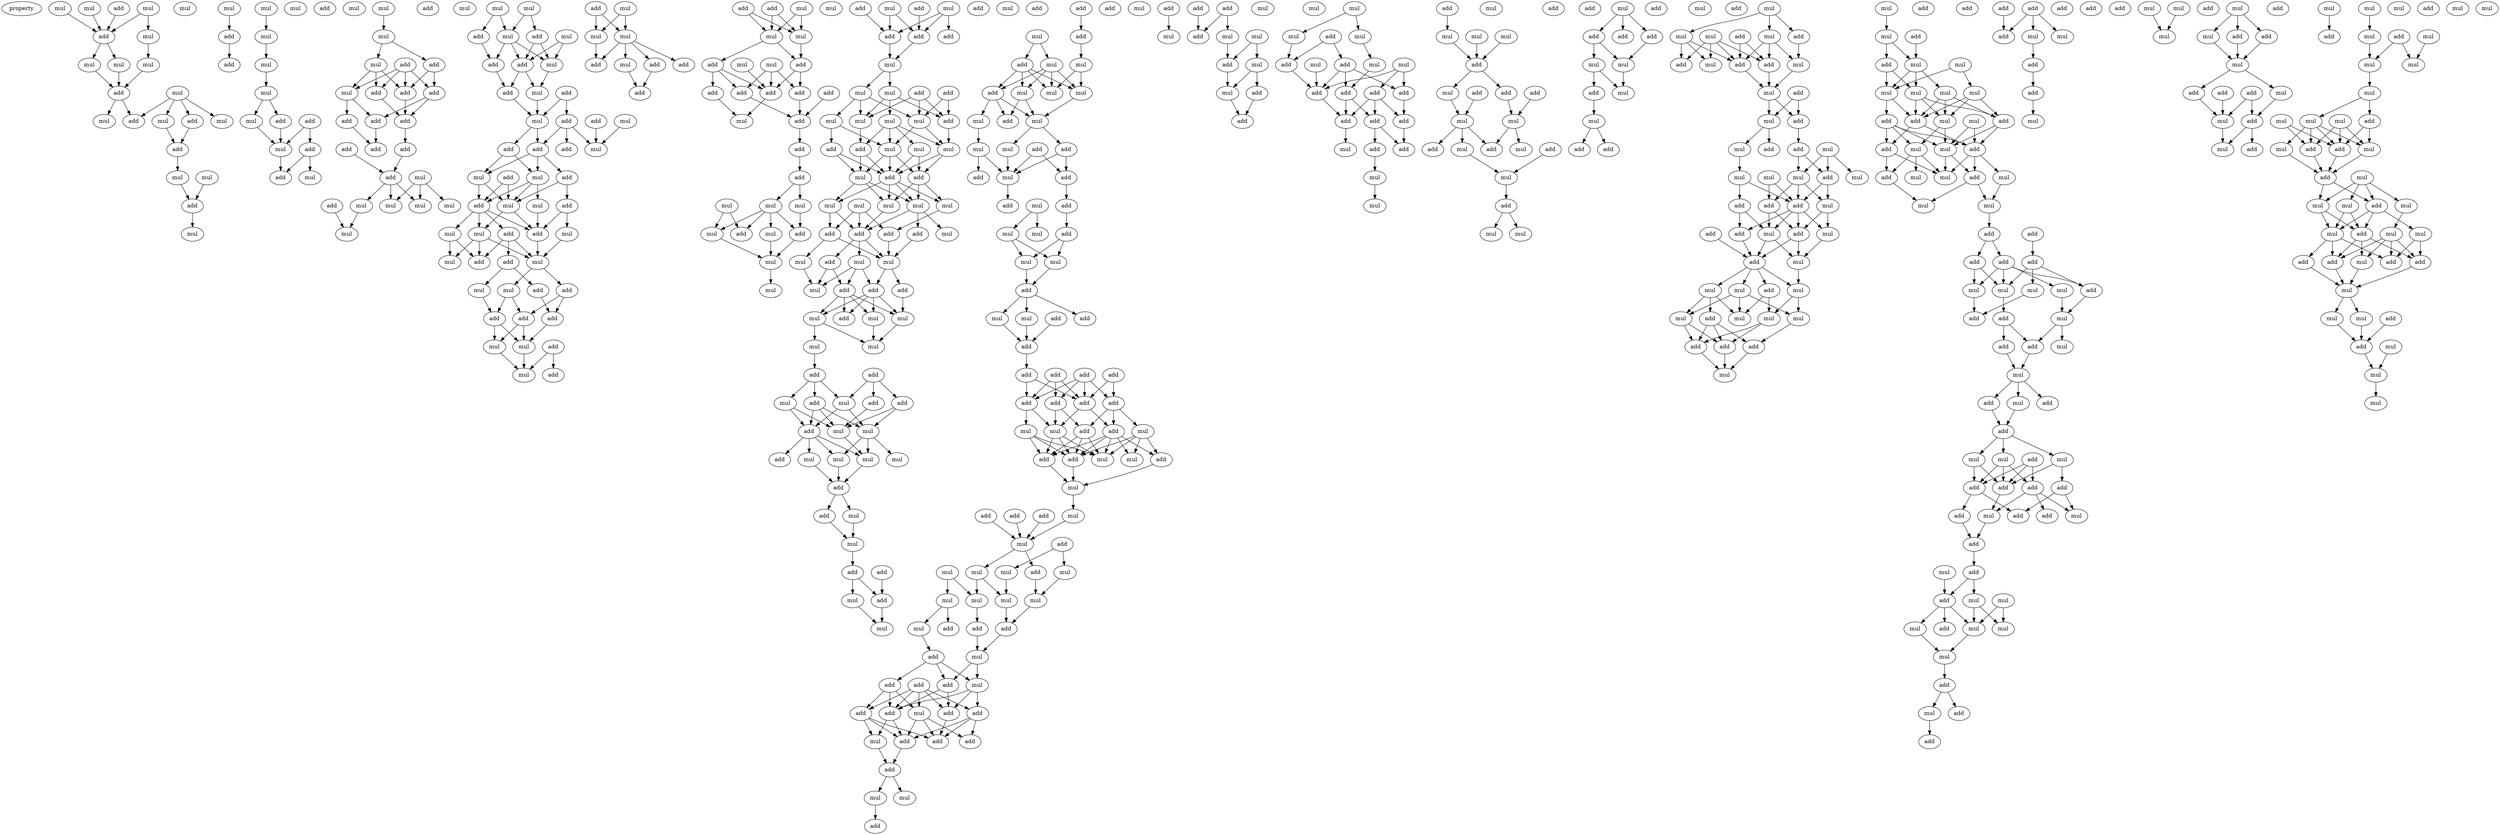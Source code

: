 digraph {
    node [fontcolor=black]
    property [mul=2,lf=1.6]
    0 [ label = mul ];
    1 [ label = mul ];
    2 [ label = mul ];
    3 [ label = add ];
    4 [ label = add ];
    5 [ label = mul ];
    6 [ label = mul ];
    7 [ label = mul ];
    8 [ label = mul ];
    9 [ label = mul ];
    10 [ label = add ];
    11 [ label = mul ];
    12 [ label = mul ];
    13 [ label = add ];
    14 [ label = mul ];
    15 [ label = add ];
    16 [ label = add ];
    17 [ label = mul ];
    18 [ label = mul ];
    19 [ label = mul ];
    20 [ label = add ];
    21 [ label = mul ];
    22 [ label = mul ];
    23 [ label = add ];
    24 [ label = add ];
    25 [ label = mul ];
    26 [ label = mul ];
    27 [ label = mul ];
    28 [ label = mul ];
    29 [ label = add ];
    30 [ label = mul ];
    31 [ label = mul ];
    32 [ label = add ];
    33 [ label = add ];
    34 [ label = mul ];
    35 [ label = add ];
    36 [ label = mul ];
    37 [ label = mul ];
    38 [ label = mul ];
    39 [ label = add ];
    40 [ label = add ];
    41 [ label = mul ];
    42 [ label = mul ];
    43 [ label = add ];
    44 [ label = add ];
    45 [ label = mul ];
    46 [ label = add ];
    47 [ label = mul ];
    48 [ label = add ];
    49 [ label = add ];
    50 [ label = add ];
    51 [ label = add ];
    52 [ label = add ];
    53 [ label = add ];
    54 [ label = add ];
    55 [ label = add ];
    56 [ label = add ];
    57 [ label = mul ];
    58 [ label = mul ];
    59 [ label = mul ];
    60 [ label = mul ];
    61 [ label = mul ];
    62 [ label = add ];
    63 [ label = mul ];
    64 [ label = mul ];
    65 [ label = mul ];
    66 [ label = add ];
    67 [ label = mul ];
    68 [ label = add ];
    69 [ label = mul ];
    70 [ label = add ];
    71 [ label = add ];
    72 [ label = mul ];
    73 [ label = add ];
    74 [ label = mul ];
    75 [ label = add ];
    76 [ label = add ];
    77 [ label = add ];
    78 [ label = mul ];
    79 [ label = mul ];
    80 [ label = add ];
    81 [ label = add ];
    82 [ label = add ];
    83 [ label = mul ];
    84 [ label = mul ];
    85 [ label = add ];
    86 [ label = mul ];
    87 [ label = add ];
    88 [ label = mul ];
    89 [ label = add ];
    90 [ label = add ];
    91 [ label = mul ];
    92 [ label = add ];
    93 [ label = add ];
    94 [ label = mul ];
    95 [ label = mul ];
    96 [ label = mul ];
    97 [ label = mul ];
    98 [ label = mul ];
    99 [ label = add ];
    100 [ label = add ];
    101 [ label = mul ];
    102 [ label = add ];
    103 [ label = add ];
    104 [ label = mul ];
    105 [ label = add ];
    106 [ label = add ];
    107 [ label = add ];
    108 [ label = add ];
    109 [ label = mul ];
    110 [ label = mul ];
    111 [ label = add ];
    112 [ label = mul ];
    113 [ label = mul ];
    114 [ label = add ];
    115 [ label = mul ];
    116 [ label = mul ];
    117 [ label = add ];
    118 [ label = mul ];
    119 [ label = add ];
    120 [ label = add ];
    121 [ label = add ];
    122 [ label = add ];
    123 [ label = add ];
    124 [ label = mul ];
    125 [ label = mul ];
    126 [ label = mul ];
    127 [ label = add ];
    128 [ label = add ];
    129 [ label = mul ];
    130 [ label = mul ];
    131 [ label = add ];
    132 [ label = add ];
    133 [ label = add ];
    134 [ label = add ];
    135 [ label = add ];
    136 [ label = add ];
    137 [ label = mul ];
    138 [ label = add ];
    139 [ label = add ];
    140 [ label = mul ];
    141 [ label = mul ];
    142 [ label = mul ];
    143 [ label = mul ];
    144 [ label = add ];
    145 [ label = mul ];
    146 [ label = mul ];
    147 [ label = add ];
    148 [ label = mul ];
    149 [ label = mul ];
    150 [ label = add ];
    151 [ label = mul ];
    152 [ label = mul ];
    153 [ label = add ];
    154 [ label = add ];
    155 [ label = add ];
    156 [ label = add ];
    157 [ label = mul ];
    158 [ label = add ];
    159 [ label = mul ];
    160 [ label = add ];
    161 [ label = mul ];
    162 [ label = mul ];
    163 [ label = add ];
    164 [ label = mul ];
    165 [ label = mul ];
    166 [ label = mul ];
    167 [ label = add ];
    168 [ label = mul ];
    169 [ label = mul ];
    170 [ label = add ];
    171 [ label = mul ];
    172 [ label = mul ];
    173 [ label = add ];
    174 [ label = add ];
    175 [ label = mul ];
    176 [ label = mul ];
    177 [ label = mul ];
    178 [ label = mul ];
    179 [ label = mul ];
    180 [ label = add ];
    181 [ label = add ];
    182 [ label = add ];
    183 [ label = add ];
    184 [ label = mul ];
    185 [ label = mul ];
    186 [ label = mul ];
    187 [ label = add ];
    188 [ label = mul ];
    189 [ label = mul ];
    190 [ label = add ];
    191 [ label = add ];
    192 [ label = add ];
    193 [ label = mul ];
    194 [ label = mul ];
    195 [ label = add ];
    196 [ label = mul ];
    197 [ label = mul ];
    198 [ label = mul ];
    199 [ label = add ];
    200 [ label = add ];
    201 [ label = add ];
    202 [ label = mul ];
    203 [ label = add ];
    204 [ label = add ];
    205 [ label = add ];
    206 [ label = mul ];
    207 [ label = mul ];
    208 [ label = add ];
    209 [ label = mul ];
    210 [ label = mul ];
    211 [ label = mul ];
    212 [ label = mul ];
    213 [ label = add ];
    214 [ label = mul ];
    215 [ label = add ];
    216 [ label = mul ];
    217 [ label = add ];
    218 [ label = add ];
    219 [ label = mul ];
    220 [ label = mul ];
    221 [ label = add ];
    222 [ label = add ];
    223 [ label = mul ];
    224 [ label = add ];
    225 [ label = mul ];
    226 [ label = add ];
    227 [ label = mul ];
    228 [ label = add ];
    229 [ label = mul ];
    230 [ label = mul ];
    231 [ label = add ];
    232 [ label = mul ];
    233 [ label = add ];
    234 [ label = mul ];
    235 [ label = mul ];
    236 [ label = mul ];
    237 [ label = mul ];
    238 [ label = add ];
    239 [ label = mul ];
    240 [ label = add ];
    241 [ label = mul ];
    242 [ label = add ];
    243 [ label = add ];
    244 [ label = add ];
    245 [ label = mul ];
    246 [ label = mul ];
    247 [ label = add ];
    248 [ label = add ];
    249 [ label = mul ];
    250 [ label = add ];
    251 [ label = mul ];
    252 [ label = add ];
    253 [ label = mul ];
    254 [ label = mul ];
    255 [ label = add ];
    256 [ label = mul ];
    257 [ label = add ];
    258 [ label = mul ];
    259 [ label = add ];
    260 [ label = add ];
    261 [ label = add ];
    262 [ label = add ];
    263 [ label = add ];
    264 [ label = add ];
    265 [ label = add ];
    266 [ label = add ];
    267 [ label = add ];
    268 [ label = add ];
    269 [ label = mul ];
    270 [ label = add ];
    271 [ label = add ];
    272 [ label = mul ];
    273 [ label = mul ];
    274 [ label = mul ];
    275 [ label = mul ];
    276 [ label = add ];
    277 [ label = add ];
    278 [ label = add ];
    279 [ label = mul ];
    280 [ label = add ];
    281 [ label = add ];
    282 [ label = add ];
    283 [ label = mul ];
    284 [ label = mul ];
    285 [ label = add ];
    286 [ label = mul ];
    287 [ label = add ];
    288 [ label = mul ];
    289 [ label = mul ];
    290 [ label = mul ];
    291 [ label = mul ];
    292 [ label = mul ];
    293 [ label = mul ];
    294 [ label = mul ];
    295 [ label = add ];
    296 [ label = add ];
    297 [ label = add ];
    298 [ label = mul ];
    299 [ label = mul ];
    300 [ label = add ];
    301 [ label = mul ];
    302 [ label = add ];
    303 [ label = add ];
    304 [ label = add ];
    305 [ label = add ];
    306 [ label = add ];
    307 [ label = mul ];
    308 [ label = add ];
    309 [ label = add ];
    310 [ label = add ];
    311 [ label = add ];
    312 [ label = add ];
    313 [ label = mul ];
    314 [ label = add ];
    315 [ label = mul ];
    316 [ label = mul ];
    317 [ label = add ];
    318 [ label = mul ];
    319 [ label = add ];
    320 [ label = mul ];
    321 [ label = add ];
    322 [ label = add ];
    323 [ label = add ];
    324 [ label = mul ];
    325 [ label = mul ];
    326 [ label = mul ];
    327 [ label = mul ];
    328 [ label = add ];
    329 [ label = mul ];
    330 [ label = add ];
    331 [ label = mul ];
    332 [ label = add ];
    333 [ label = mul ];
    334 [ label = add ];
    335 [ label = mul ];
    336 [ label = mul ];
    337 [ label = add ];
    338 [ label = mul ];
    339 [ label = add ];
    340 [ label = mul ];
    341 [ label = mul ];
    342 [ label = add ];
    343 [ label = add ];
    344 [ label = add ];
    345 [ label = add ];
    346 [ label = add ];
    347 [ label = add ];
    348 [ label = add ];
    349 [ label = add ];
    350 [ label = add ];
    351 [ label = mul ];
    352 [ label = mul ];
    353 [ label = mul ];
    354 [ label = add ];
    355 [ label = mul ];
    356 [ label = mul ];
    357 [ label = mul ];
    358 [ label = add ];
    359 [ label = mul ];
    360 [ label = add ];
    361 [ label = mul ];
    362 [ label = add ];
    363 [ label = add ];
    364 [ label = add ];
    365 [ label = mul ];
    366 [ label = mul ];
    367 [ label = add ];
    368 [ label = add ];
    369 [ label = add ];
    370 [ label = mul ];
    371 [ label = mul ];
    372 [ label = mul ];
    373 [ label = add ];
    374 [ label = add ];
    375 [ label = mul ];
    376 [ label = mul ];
    377 [ label = mul ];
    378 [ label = add ];
    379 [ label = add ];
    380 [ label = add ];
    381 [ label = mul ];
    382 [ label = mul ];
    383 [ label = mul ];
    384 [ label = add ];
    385 [ label = mul ];
    386 [ label = add ];
    387 [ label = add ];
    388 [ label = add ];
    389 [ label = mul ];
    390 [ label = add ];
    391 [ label = mul ];
    392 [ label = mul ];
    393 [ label = add ];
    394 [ label = mul ];
    395 [ label = add ];
    396 [ label = mul ];
    397 [ label = add ];
    398 [ label = mul ];
    399 [ label = mul ];
    400 [ label = add ];
    401 [ label = add ];
    402 [ label = mul ];
    403 [ label = add ];
    404 [ label = add ];
    405 [ label = mul ];
    406 [ label = mul ];
    407 [ label = add ];
    408 [ label = mul ];
    409 [ label = add ];
    410 [ label = mul ];
    411 [ label = add ];
    412 [ label = mul ];
    413 [ label = mul ];
    414 [ label = mul ];
    415 [ label = add ];
    416 [ label = add ];
    417 [ label = add ];
    418 [ label = mul ];
    419 [ label = add ];
    420 [ label = mul ];
    421 [ label = mul ];
    422 [ label = add ];
    423 [ label = add ];
    424 [ label = add ];
    425 [ label = mul ];
    426 [ label = mul ];
    427 [ label = mul ];
    428 [ label = add ];
    429 [ label = mul ];
    430 [ label = mul ];
    431 [ label = mul ];
    432 [ label = add ];
    433 [ label = mul ];
    434 [ label = mul ];
    435 [ label = add ];
    436 [ label = add ];
    437 [ label = add ];
    438 [ label = mul ];
    439 [ label = mul ];
    440 [ label = mul ];
    441 [ label = add ];
    442 [ label = mul ];
    443 [ label = add ];
    444 [ label = mul ];
    445 [ label = mul ];
    446 [ label = mul ];
    447 [ label = mul ];
    448 [ label = mul ];
    449 [ label = mul ];
    450 [ label = mul ];
    451 [ label = add ];
    452 [ label = add ];
    453 [ label = add ];
    454 [ label = mul ];
    455 [ label = add ];
    456 [ label = mul ];
    457 [ label = add ];
    458 [ label = add ];
    459 [ label = mul ];
    460 [ label = add ];
    461 [ label = mul ];
    462 [ label = mul ];
    463 [ label = mul ];
    464 [ label = mul ];
    465 [ label = add ];
    466 [ label = add ];
    467 [ label = add ];
    468 [ label = add ];
    469 [ label = add ];
    470 [ label = mul ];
    471 [ label = mul ];
    472 [ label = mul ];
    473 [ label = mul ];
    474 [ label = add ];
    475 [ label = mul ];
    476 [ label = add ];
    477 [ label = add ];
    478 [ label = mul ];
    479 [ label = add ];
    480 [ label = add ];
    481 [ label = add ];
    482 [ label = mul ];
    483 [ label = add ];
    484 [ label = add ];
    485 [ label = add ];
    486 [ label = mul ];
    487 [ label = add ];
    488 [ label = mul ];
    489 [ label = mul ];
    490 [ label = mul ];
    491 [ label = add ];
    492 [ label = add ];
    493 [ label = add ];
    494 [ label = add ];
    495 [ label = add ];
    496 [ label = add ];
    497 [ label = mul ];
    498 [ label = mul ];
    499 [ label = add ];
    500 [ label = add ];
    501 [ label = add ];
    502 [ label = add ];
    503 [ label = mul ];
    504 [ label = mul ];
    505 [ label = mul ];
    506 [ label = add ];
    507 [ label = mul ];
    508 [ label = mul ];
    509 [ label = add ];
    510 [ label = mul ];
    511 [ label = mul ];
    512 [ label = add ];
    513 [ label = mul ];
    514 [ label = add ];
    515 [ label = add ];
    516 [ label = add ];
    517 [ label = add ];
    518 [ label = add ];
    519 [ label = mul ];
    520 [ label = mul ];
    521 [ label = add ];
    522 [ label = add ];
    523 [ label = add ];
    524 [ label = add ];
    525 [ label = mul ];
    526 [ label = add ];
    527 [ label = mul ];
    528 [ label = mul ];
    529 [ label = add ];
    530 [ label = mul ];
    531 [ label = mul ];
    532 [ label = mul ];
    533 [ label = add ];
    534 [ label = add ];
    535 [ label = mul ];
    536 [ label = add ];
    537 [ label = add ];
    538 [ label = add ];
    539 [ label = mul ];
    540 [ label = add ];
    541 [ label = add ];
    542 [ label = mul ];
    543 [ label = mul ];
    544 [ label = add ];
    545 [ label = mul ];
    546 [ label = add ];
    547 [ label = mul ];
    548 [ label = add ];
    549 [ label = mul ];
    550 [ label = mul ];
    551 [ label = mul ];
    552 [ label = mul ];
    553 [ label = mul ];
    554 [ label = mul ];
    555 [ label = mul ];
    556 [ label = mul ];
    557 [ label = mul ];
    558 [ label = add ];
    559 [ label = mul ];
    560 [ label = add ];
    561 [ label = mul ];
    562 [ label = add ];
    563 [ label = add ];
    564 [ label = mul ];
    565 [ label = mul ];
    566 [ label = add ];
    567 [ label = mul ];
    568 [ label = mul ];
    569 [ label = mul ];
    570 [ label = add ];
    571 [ label = mul ];
    572 [ label = mul ];
    573 [ label = add ];
    574 [ label = mul ];
    575 [ label = add ];
    576 [ label = add ];
    577 [ label = add ];
    578 [ label = mul ];
    579 [ label = add ];
    580 [ label = mul ];
    581 [ label = mul ];
    582 [ label = add ];
    583 [ label = mul ];
    584 [ label = add ];
    585 [ label = mul ];
    586 [ label = mul ];
    587 [ label = mul ];
    588 [ label = mul ];
    0 -> 4 [ name = 0 ];
    1 -> 4 [ name = 1 ];
    1 -> 5 [ name = 2 ];
    2 -> 4 [ name = 3 ];
    3 -> 4 [ name = 4 ];
    4 -> 6 [ name = 5 ];
    4 -> 8 [ name = 6 ];
    5 -> 7 [ name = 7 ];
    6 -> 10 [ name = 8 ];
    7 -> 10 [ name = 9 ];
    8 -> 10 [ name = 10 ];
    9 -> 12 [ name = 11 ];
    9 -> 13 [ name = 12 ];
    9 -> 14 [ name = 13 ];
    9 -> 15 [ name = 14 ];
    10 -> 11 [ name = 15 ];
    10 -> 15 [ name = 16 ];
    12 -> 16 [ name = 17 ];
    13 -> 16 [ name = 18 ];
    16 -> 18 [ name = 19 ];
    17 -> 20 [ name = 20 ];
    18 -> 20 [ name = 21 ];
    20 -> 22 [ name = 22 ];
    21 -> 23 [ name = 23 ];
    23 -> 24 [ name = 24 ];
    25 -> 26 [ name = 25 ];
    26 -> 27 [ name = 26 ];
    27 -> 30 [ name = 27 ];
    30 -> 31 [ name = 28 ];
    30 -> 33 [ name = 29 ];
    31 -> 36 [ name = 30 ];
    32 -> 35 [ name = 31 ];
    32 -> 36 [ name = 32 ];
    33 -> 36 [ name = 33 ];
    35 -> 38 [ name = 34 ];
    35 -> 39 [ name = 35 ];
    36 -> 39 [ name = 36 ];
    37 -> 41 [ name = 37 ];
    41 -> 42 [ name = 38 ];
    41 -> 44 [ name = 39 ];
    42 -> 46 [ name = 40 ];
    42 -> 47 [ name = 41 ];
    42 -> 49 [ name = 42 ];
    43 -> 46 [ name = 43 ];
    43 -> 47 [ name = 44 ];
    43 -> 48 [ name = 45 ];
    43 -> 49 [ name = 46 ];
    44 -> 46 [ name = 47 ];
    44 -> 48 [ name = 48 ];
    46 -> 51 [ name = 49 ];
    47 -> 50 [ name = 50 ];
    47 -> 52 [ name = 51 ];
    48 -> 50 [ name = 52 ];
    48 -> 51 [ name = 53 ];
    49 -> 51 [ name = 54 ];
    50 -> 54 [ name = 55 ];
    51 -> 55 [ name = 56 ];
    52 -> 54 [ name = 57 ];
    53 -> 56 [ name = 58 ];
    55 -> 56 [ name = 59 ];
    56 -> 58 [ name = 60 ];
    56 -> 59 [ name = 61 ];
    56 -> 61 [ name = 62 ];
    57 -> 59 [ name = 63 ];
    57 -> 60 [ name = 64 ];
    57 -> 61 [ name = 65 ];
    58 -> 63 [ name = 66 ];
    62 -> 63 [ name = 67 ];
    64 -> 66 [ name = 68 ];
    64 -> 67 [ name = 69 ];
    65 -> 67 [ name = 70 ];
    65 -> 68 [ name = 71 ];
    66 -> 71 [ name = 72 ];
    66 -> 72 [ name = 73 ];
    67 -> 70 [ name = 74 ];
    67 -> 71 [ name = 75 ];
    67 -> 72 [ name = 76 ];
    68 -> 70 [ name = 77 ];
    69 -> 71 [ name = 78 ];
    69 -> 72 [ name = 79 ];
    70 -> 73 [ name = 80 ];
    71 -> 73 [ name = 81 ];
    71 -> 74 [ name = 82 ];
    72 -> 74 [ name = 83 ];
    73 -> 79 [ name = 84 ];
    74 -> 79 [ name = 85 ];
    75 -> 77 [ name = 86 ];
    75 -> 79 [ name = 87 ];
    76 -> 83 [ name = 88 ];
    77 -> 80 [ name = 89 ];
    77 -> 81 [ name = 90 ];
    77 -> 83 [ name = 91 ];
    78 -> 83 [ name = 92 ];
    79 -> 81 [ name = 93 ];
    79 -> 82 [ name = 94 ];
    81 -> 84 [ name = 95 ];
    81 -> 86 [ name = 96 ];
    81 -> 87 [ name = 97 ];
    82 -> 84 [ name = 98 ];
    82 -> 86 [ name = 99 ];
    84 -> 88 [ name = 100 ];
    84 -> 90 [ name = 101 ];
    84 -> 91 [ name = 102 ];
    85 -> 90 [ name = 103 ];
    85 -> 91 [ name = 104 ];
    86 -> 90 [ name = 105 ];
    86 -> 91 [ name = 106 ];
    87 -> 89 [ name = 107 ];
    87 -> 91 [ name = 108 ];
    88 -> 93 [ name = 109 ];
    89 -> 93 [ name = 110 ];
    89 -> 95 [ name = 111 ];
    90 -> 92 [ name = 112 ];
    90 -> 93 [ name = 113 ];
    90 -> 94 [ name = 114 ];
    90 -> 96 [ name = 115 ];
    91 -> 93 [ name = 116 ];
    91 -> 94 [ name = 117 ];
    92 -> 97 [ name = 118 ];
    92 -> 99 [ name = 119 ];
    92 -> 100 [ name = 120 ];
    93 -> 97 [ name = 121 ];
    94 -> 97 [ name = 122 ];
    94 -> 98 [ name = 123 ];
    94 -> 100 [ name = 124 ];
    95 -> 97 [ name = 125 ];
    96 -> 98 [ name = 126 ];
    96 -> 100 [ name = 127 ];
    97 -> 101 [ name = 128 ];
    97 -> 103 [ name = 129 ];
    99 -> 102 [ name = 130 ];
    99 -> 104 [ name = 131 ];
    101 -> 105 [ name = 132 ];
    101 -> 107 [ name = 133 ];
    102 -> 106 [ name = 134 ];
    103 -> 106 [ name = 135 ];
    103 -> 107 [ name = 136 ];
    104 -> 105 [ name = 137 ];
    105 -> 109 [ name = 138 ];
    105 -> 110 [ name = 139 ];
    106 -> 110 [ name = 140 ];
    107 -> 109 [ name = 141 ];
    107 -> 110 [ name = 142 ];
    108 -> 112 [ name = 143 ];
    108 -> 114 [ name = 144 ];
    109 -> 112 [ name = 145 ];
    110 -> 112 [ name = 146 ];
    111 -> 115 [ name = 147 ];
    111 -> 116 [ name = 148 ];
    113 -> 115 [ name = 149 ];
    113 -> 116 [ name = 150 ];
    115 -> 117 [ name = 151 ];
    116 -> 117 [ name = 152 ];
    116 -> 118 [ name = 153 ];
    116 -> 119 [ name = 154 ];
    116 -> 120 [ name = 155 ];
    118 -> 121 [ name = 156 ];
    120 -> 121 [ name = 157 ];
    122 -> 125 [ name = 158 ];
    122 -> 126 [ name = 159 ];
    123 -> 125 [ name = 160 ];
    123 -> 126 [ name = 161 ];
    124 -> 125 [ name = 162 ];
    124 -> 126 [ name = 163 ];
    125 -> 127 [ name = 164 ];
    125 -> 128 [ name = 165 ];
    126 -> 128 [ name = 166 ];
    127 -> 131 [ name = 167 ];
    127 -> 132 [ name = 168 ];
    127 -> 134 [ name = 169 ];
    128 -> 131 [ name = 170 ];
    128 -> 135 [ name = 171 ];
    129 -> 131 [ name = 172 ];
    129 -> 132 [ name = 173 ];
    129 -> 135 [ name = 174 ];
    130 -> 131 [ name = 175 ];
    131 -> 137 [ name = 176 ];
    132 -> 136 [ name = 177 ];
    133 -> 136 [ name = 178 ];
    134 -> 137 [ name = 179 ];
    135 -> 136 [ name = 180 ];
    136 -> 138 [ name = 181 ];
    138 -> 139 [ name = 182 ];
    139 -> 140 [ name = 183 ];
    139 -> 141 [ name = 184 ];
    140 -> 144 [ name = 185 ];
    141 -> 144 [ name = 186 ];
    141 -> 145 [ name = 187 ];
    141 -> 146 [ name = 188 ];
    141 -> 147 [ name = 189 ];
    142 -> 145 [ name = 190 ];
    142 -> 147 [ name = 191 ];
    144 -> 148 [ name = 192 ];
    145 -> 148 [ name = 193 ];
    146 -> 148 [ name = 194 ];
    148 -> 152 [ name = 195 ];
    149 -> 154 [ name = 196 ];
    149 -> 155 [ name = 197 ];
    149 -> 156 [ name = 198 ];
    150 -> 155 [ name = 199 ];
    151 -> 154 [ name = 200 ];
    151 -> 155 [ name = 201 ];
    153 -> 154 [ name = 202 ];
    154 -> 157 [ name = 203 ];
    155 -> 157 [ name = 204 ];
    157 -> 159 [ name = 205 ];
    157 -> 161 [ name = 206 ];
    158 -> 163 [ name = 207 ];
    158 -> 164 [ name = 208 ];
    159 -> 162 [ name = 209 ];
    159 -> 163 [ name = 210 ];
    159 -> 166 [ name = 211 ];
    160 -> 163 [ name = 212 ];
    160 -> 164 [ name = 213 ];
    160 -> 166 [ name = 214 ];
    161 -> 164 [ name = 215 ];
    161 -> 165 [ name = 216 ];
    161 -> 166 [ name = 217 ];
    162 -> 168 [ name = 218 ];
    162 -> 169 [ name = 219 ];
    162 -> 170 [ name = 220 ];
    162 -> 171 [ name = 221 ];
    163 -> 168 [ name = 222 ];
    164 -> 168 [ name = 223 ];
    164 -> 171 [ name = 224 ];
    165 -> 167 [ name = 225 ];
    165 -> 171 [ name = 226 ];
    166 -> 170 [ name = 227 ];
    167 -> 172 [ name = 228 ];
    167 -> 173 [ name = 229 ];
    168 -> 173 [ name = 230 ];
    168 -> 174 [ name = 231 ];
    169 -> 173 [ name = 232 ];
    169 -> 174 [ name = 233 ];
    170 -> 172 [ name = 234 ];
    170 -> 173 [ name = 235 ];
    171 -> 172 [ name = 236 ];
    171 -> 173 [ name = 237 ];
    171 -> 174 [ name = 238 ];
    172 -> 176 [ name = 239 ];
    172 -> 177 [ name = 240 ];
    172 -> 178 [ name = 241 ];
    173 -> 175 [ name = 242 ];
    173 -> 176 [ name = 243 ];
    173 -> 177 [ name = 244 ];
    173 -> 178 [ name = 245 ];
    174 -> 175 [ name = 246 ];
    174 -> 176 [ name = 247 ];
    174 -> 178 [ name = 248 ];
    175 -> 180 [ name = 249 ];
    176 -> 182 [ name = 250 ];
    176 -> 183 [ name = 251 ];
    176 -> 184 [ name = 252 ];
    177 -> 181 [ name = 253 ];
    177 -> 183 [ name = 254 ];
    178 -> 183 [ name = 255 ];
    179 -> 180 [ name = 256 ];
    179 -> 181 [ name = 257 ];
    179 -> 183 [ name = 258 ];
    180 -> 188 [ name = 259 ];
    181 -> 186 [ name = 260 ];
    181 -> 188 [ name = 261 ];
    182 -> 188 [ name = 262 ];
    183 -> 185 [ name = 263 ];
    183 -> 187 [ name = 264 ];
    183 -> 188 [ name = 265 ];
    185 -> 189 [ name = 266 ];
    185 -> 191 [ name = 267 ];
    185 -> 192 [ name = 268 ];
    186 -> 189 [ name = 269 ];
    187 -> 189 [ name = 270 ];
    187 -> 192 [ name = 271 ];
    188 -> 190 [ name = 272 ];
    188 -> 191 [ name = 273 ];
    190 -> 196 [ name = 274 ];
    191 -> 193 [ name = 275 ];
    191 -> 194 [ name = 276 ];
    191 -> 195 [ name = 277 ];
    191 -> 196 [ name = 278 ];
    192 -> 193 [ name = 279 ];
    192 -> 194 [ name = 280 ];
    192 -> 195 [ name = 281 ];
    192 -> 196 [ name = 282 ];
    193 -> 197 [ name = 283 ];
    193 -> 198 [ name = 284 ];
    194 -> 197 [ name = 285 ];
    196 -> 197 [ name = 286 ];
    198 -> 201 [ name = 287 ];
    200 -> 203 [ name = 288 ];
    200 -> 205 [ name = 289 ];
    200 -> 206 [ name = 290 ];
    201 -> 202 [ name = 291 ];
    201 -> 204 [ name = 292 ];
    201 -> 206 [ name = 293 ];
    202 -> 207 [ name = 294 ];
    202 -> 208 [ name = 295 ];
    203 -> 207 [ name = 296 ];
    203 -> 209 [ name = 297 ];
    204 -> 207 [ name = 298 ];
    204 -> 208 [ name = 299 ];
    204 -> 209 [ name = 300 ];
    205 -> 207 [ name = 301 ];
    206 -> 208 [ name = 302 ];
    206 -> 209 [ name = 303 ];
    207 -> 212 [ name = 304 ];
    208 -> 210 [ name = 305 ];
    208 -> 212 [ name = 306 ];
    208 -> 213 [ name = 307 ];
    208 -> 214 [ name = 308 ];
    209 -> 210 [ name = 309 ];
    209 -> 211 [ name = 310 ];
    209 -> 212 [ name = 311 ];
    210 -> 215 [ name = 312 ];
    212 -> 215 [ name = 313 ];
    214 -> 215 [ name = 314 ];
    215 -> 217 [ name = 315 ];
    215 -> 219 [ name = 316 ];
    217 -> 220 [ name = 317 ];
    219 -> 220 [ name = 318 ];
    220 -> 221 [ name = 319 ];
    221 -> 223 [ name = 320 ];
    221 -> 224 [ name = 321 ];
    222 -> 224 [ name = 322 ];
    223 -> 225 [ name = 323 ];
    224 -> 225 [ name = 324 ];
    226 -> 228 [ name = 325 ];
    227 -> 229 [ name = 326 ];
    227 -> 231 [ name = 327 ];
    228 -> 230 [ name = 328 ];
    229 -> 232 [ name = 329 ];
    229 -> 233 [ name = 330 ];
    229 -> 234 [ name = 331 ];
    229 -> 235 [ name = 332 ];
    230 -> 234 [ name = 333 ];
    230 -> 235 [ name = 334 ];
    231 -> 232 [ name = 335 ];
    231 -> 233 [ name = 336 ];
    231 -> 234 [ name = 337 ];
    231 -> 235 [ name = 338 ];
    232 -> 236 [ name = 339 ];
    232 -> 238 [ name = 340 ];
    233 -> 236 [ name = 341 ];
    233 -> 237 [ name = 342 ];
    233 -> 238 [ name = 343 ];
    234 -> 236 [ name = 344 ];
    236 -> 240 [ name = 345 ];
    236 -> 241 [ name = 346 ];
    237 -> 239 [ name = 347 ];
    239 -> 244 [ name = 348 ];
    239 -> 245 [ name = 349 ];
    240 -> 243 [ name = 350 ];
    240 -> 245 [ name = 351 ];
    241 -> 245 [ name = 352 ];
    242 -> 243 [ name = 353 ];
    242 -> 245 [ name = 354 ];
    243 -> 248 [ name = 355 ];
    245 -> 247 [ name = 356 ];
    246 -> 249 [ name = 357 ];
    246 -> 251 [ name = 358 ];
    248 -> 252 [ name = 359 ];
    249 -> 253 [ name = 360 ];
    249 -> 254 [ name = 361 ];
    252 -> 253 [ name = 362 ];
    252 -> 254 [ name = 363 ];
    253 -> 255 [ name = 364 ];
    254 -> 255 [ name = 365 ];
    255 -> 256 [ name = 366 ];
    255 -> 257 [ name = 367 ];
    255 -> 258 [ name = 368 ];
    256 -> 260 [ name = 369 ];
    258 -> 260 [ name = 370 ];
    259 -> 260 [ name = 371 ];
    260 -> 263 [ name = 372 ];
    261 -> 266 [ name = 373 ];
    261 -> 267 [ name = 374 ];
    261 -> 268 [ name = 375 ];
    262 -> 265 [ name = 376 ];
    262 -> 268 [ name = 377 ];
    263 -> 266 [ name = 378 ];
    263 -> 268 [ name = 379 ];
    264 -> 265 [ name = 380 ];
    264 -> 266 [ name = 381 ];
    264 -> 267 [ name = 382 ];
    264 -> 268 [ name = 383 ];
    265 -> 270 [ name = 384 ];
    265 -> 271 [ name = 385 ];
    265 -> 273 [ name = 386 ];
    266 -> 269 [ name = 387 ];
    266 -> 272 [ name = 388 ];
    267 -> 269 [ name = 389 ];
    267 -> 270 [ name = 390 ];
    268 -> 269 [ name = 391 ];
    268 -> 271 [ name = 392 ];
    269 -> 275 [ name = 393 ];
    269 -> 277 [ name = 394 ];
    269 -> 278 [ name = 395 ];
    270 -> 275 [ name = 396 ];
    270 -> 277 [ name = 397 ];
    270 -> 278 [ name = 398 ];
    271 -> 274 [ name = 399 ];
    271 -> 275 [ name = 400 ];
    271 -> 276 [ name = 401 ];
    271 -> 277 [ name = 402 ];
    271 -> 278 [ name = 403 ];
    272 -> 275 [ name = 404 ];
    272 -> 277 [ name = 405 ];
    272 -> 278 [ name = 406 ];
    273 -> 274 [ name = 407 ];
    273 -> 275 [ name = 408 ];
    273 -> 276 [ name = 409 ];
    273 -> 278 [ name = 410 ];
    276 -> 279 [ name = 411 ];
    277 -> 279 [ name = 412 ];
    278 -> 279 [ name = 413 ];
    279 -> 283 [ name = 414 ];
    280 -> 284 [ name = 415 ];
    281 -> 284 [ name = 416 ];
    282 -> 284 [ name = 417 ];
    283 -> 284 [ name = 418 ];
    284 -> 286 [ name = 419 ];
    284 -> 287 [ name = 420 ];
    285 -> 288 [ name = 421 ];
    285 -> 290 [ name = 422 ];
    286 -> 291 [ name = 423 ];
    286 -> 293 [ name = 424 ];
    287 -> 292 [ name = 425 ];
    288 -> 292 [ name = 426 ];
    289 -> 291 [ name = 427 ];
    289 -> 294 [ name = 428 ];
    290 -> 293 [ name = 429 ];
    291 -> 295 [ name = 430 ];
    292 -> 296 [ name = 431 ];
    293 -> 296 [ name = 432 ];
    294 -> 297 [ name = 433 ];
    294 -> 298 [ name = 434 ];
    295 -> 299 [ name = 435 ];
    296 -> 299 [ name = 436 ];
    298 -> 300 [ name = 437 ];
    299 -> 301 [ name = 438 ];
    299 -> 304 [ name = 439 ];
    300 -> 301 [ name = 440 ];
    300 -> 303 [ name = 441 ];
    300 -> 304 [ name = 442 ];
    301 -> 305 [ name = 443 ];
    301 -> 306 [ name = 444 ];
    301 -> 308 [ name = 445 ];
    302 -> 305 [ name = 446 ];
    302 -> 306 [ name = 447 ];
    302 -> 307 [ name = 448 ];
    302 -> 308 [ name = 449 ];
    302 -> 309 [ name = 450 ];
    303 -> 306 [ name = 451 ];
    303 -> 307 [ name = 452 ];
    303 -> 309 [ name = 453 ];
    304 -> 306 [ name = 454 ];
    304 -> 308 [ name = 455 ];
    305 -> 310 [ name = 456 ];
    305 -> 311 [ name = 457 ];
    305 -> 312 [ name = 458 ];
    306 -> 312 [ name = 459 ];
    306 -> 313 [ name = 460 ];
    307 -> 310 [ name = 461 ];
    307 -> 311 [ name = 462 ];
    307 -> 312 [ name = 463 ];
    308 -> 310 [ name = 464 ];
    309 -> 310 [ name = 465 ];
    309 -> 312 [ name = 466 ];
    309 -> 313 [ name = 467 ];
    312 -> 314 [ name = 468 ];
    313 -> 314 [ name = 469 ];
    314 -> 315 [ name = 470 ];
    314 -> 316 [ name = 471 ];
    315 -> 317 [ name = 472 ];
    319 -> 320 [ name = 473 ];
    321 -> 323 [ name = 474 ];
    321 -> 327 [ name = 475 ];
    322 -> 323 [ name = 476 ];
    324 -> 328 [ name = 477 ];
    324 -> 329 [ name = 478 ];
    327 -> 328 [ name = 479 ];
    328 -> 331 [ name = 480 ];
    329 -> 330 [ name = 481 ];
    329 -> 331 [ name = 482 ];
    330 -> 332 [ name = 483 ];
    331 -> 332 [ name = 484 ];
    333 -> 335 [ name = 485 ];
    333 -> 336 [ name = 486 ];
    334 -> 337 [ name = 487 ];
    334 -> 339 [ name = 488 ];
    335 -> 340 [ name = 489 ];
    336 -> 339 [ name = 490 ];
    337 -> 342 [ name = 491 ];
    337 -> 343 [ name = 492 ];
    337 -> 345 [ name = 493 ];
    338 -> 345 [ name = 494 ];
    339 -> 345 [ name = 495 ];
    340 -> 343 [ name = 496 ];
    341 -> 342 [ name = 497 ];
    341 -> 344 [ name = 498 ];
    341 -> 345 [ name = 499 ];
    342 -> 348 [ name = 500 ];
    343 -> 346 [ name = 501 ];
    343 -> 347 [ name = 502 ];
    344 -> 346 [ name = 503 ];
    344 -> 347 [ name = 504 ];
    344 -> 348 [ name = 505 ];
    345 -> 346 [ name = 506 ];
    346 -> 351 [ name = 507 ];
    347 -> 349 [ name = 508 ];
    347 -> 350 [ name = 509 ];
    348 -> 349 [ name = 510 ];
    350 -> 352 [ name = 511 ];
    352 -> 353 [ name = 512 ];
    354 -> 357 [ name = 513 ];
    356 -> 360 [ name = 514 ];
    357 -> 360 [ name = 515 ];
    359 -> 360 [ name = 516 ];
    360 -> 361 [ name = 517 ];
    360 -> 364 [ name = 518 ];
    361 -> 365 [ name = 519 ];
    362 -> 366 [ name = 520 ];
    363 -> 365 [ name = 521 ];
    364 -> 366 [ name = 522 ];
    365 -> 367 [ name = 523 ];
    365 -> 369 [ name = 524 ];
    365 -> 371 [ name = 525 ];
    366 -> 367 [ name = 526 ];
    366 -> 370 [ name = 527 ];
    368 -> 372 [ name = 528 ];
    371 -> 372 [ name = 529 ];
    372 -> 373 [ name = 530 ];
    373 -> 375 [ name = 531 ];
    373 -> 376 [ name = 532 ];
    377 -> 378 [ name = 533 ];
    377 -> 379 [ name = 534 ];
    377 -> 380 [ name = 535 ];
    378 -> 381 [ name = 536 ];
    378 -> 382 [ name = 537 ];
    380 -> 381 [ name = 538 ];
    381 -> 383 [ name = 539 ];
    382 -> 383 [ name = 540 ];
    382 -> 384 [ name = 541 ];
    384 -> 385 [ name = 542 ];
    385 -> 387 [ name = 543 ];
    385 -> 388 [ name = 544 ];
    391 -> 392 [ name = 545 ];
    391 -> 394 [ name = 546 ];
    391 -> 395 [ name = 547 ];
    392 -> 399 [ name = 548 ];
    392 -> 400 [ name = 549 ];
    392 -> 401 [ name = 550 ];
    393 -> 397 [ name = 551 ];
    393 -> 401 [ name = 552 ];
    394 -> 397 [ name = 553 ];
    394 -> 398 [ name = 554 ];
    394 -> 401 [ name = 555 ];
    395 -> 398 [ name = 556 ];
    396 -> 397 [ name = 557 ];
    396 -> 399 [ name = 558 ];
    396 -> 400 [ name = 559 ];
    396 -> 401 [ name = 560 ];
    397 -> 402 [ name = 561 ];
    398 -> 402 [ name = 562 ];
    401 -> 402 [ name = 563 ];
    402 -> 404 [ name = 564 ];
    402 -> 405 [ name = 565 ];
    403 -> 404 [ name = 566 ];
    403 -> 405 [ name = 567 ];
    404 -> 409 [ name = 568 ];
    405 -> 406 [ name = 569 ];
    405 -> 407 [ name = 570 ];
    406 -> 412 [ name = 571 ];
    408 -> 411 [ name = 572 ];
    408 -> 413 [ name = 573 ];
    408 -> 414 [ name = 574 ];
    409 -> 411 [ name = 575 ];
    409 -> 414 [ name = 576 ];
    410 -> 415 [ name = 577 ];
    410 -> 416 [ name = 578 ];
    411 -> 416 [ name = 579 ];
    411 -> 418 [ name = 580 ];
    412 -> 416 [ name = 581 ];
    412 -> 417 [ name = 582 ];
    414 -> 415 [ name = 583 ];
    414 -> 416 [ name = 584 ];
    414 -> 418 [ name = 585 ];
    415 -> 419 [ name = 586 ];
    415 -> 421 [ name = 587 ];
    416 -> 419 [ name = 588 ];
    416 -> 420 [ name = 589 ];
    416 -> 421 [ name = 590 ];
    416 -> 423 [ name = 591 ];
    417 -> 421 [ name = 592 ];
    417 -> 423 [ name = 593 ];
    418 -> 419 [ name = 594 ];
    418 -> 420 [ name = 595 ];
    419 -> 424 [ name = 596 ];
    419 -> 425 [ name = 597 ];
    420 -> 425 [ name = 598 ];
    421 -> 424 [ name = 599 ];
    421 -> 425 [ name = 600 ];
    422 -> 424 [ name = 601 ];
    423 -> 424 [ name = 602 ];
    424 -> 426 [ name = 603 ];
    424 -> 427 [ name = 604 ];
    424 -> 428 [ name = 605 ];
    424 -> 429 [ name = 606 ];
    425 -> 427 [ name = 607 ];
    426 -> 431 [ name = 608 ];
    426 -> 432 [ name = 609 ];
    426 -> 434 [ name = 610 ];
    427 -> 430 [ name = 611 ];
    427 -> 433 [ name = 612 ];
    428 -> 431 [ name = 613 ];
    428 -> 433 [ name = 614 ];
    429 -> 430 [ name = 615 ];
    429 -> 431 [ name = 616 ];
    429 -> 434 [ name = 617 ];
    430 -> 435 [ name = 618 ];
    432 -> 435 [ name = 619 ];
    432 -> 436 [ name = 620 ];
    432 -> 437 [ name = 621 ];
    433 -> 436 [ name = 622 ];
    433 -> 437 [ name = 623 ];
    434 -> 436 [ name = 624 ];
    434 -> 437 [ name = 625 ];
    435 -> 439 [ name = 626 ];
    436 -> 439 [ name = 627 ];
    437 -> 439 [ name = 628 ];
    438 -> 440 [ name = 629 ];
    440 -> 443 [ name = 630 ];
    440 -> 444 [ name = 631 ];
    441 -> 444 [ name = 632 ];
    442 -> 446 [ name = 633 ];
    442 -> 447 [ name = 634 ];
    443 -> 445 [ name = 635 ];
    443 -> 447 [ name = 636 ];
    444 -> 445 [ name = 637 ];
    444 -> 447 [ name = 638 ];
    444 -> 448 [ name = 639 ];
    445 -> 449 [ name = 640 ];
    445 -> 451 [ name = 641 ];
    445 -> 452 [ name = 642 ];
    446 -> 449 [ name = 643 ];
    446 -> 451 [ name = 644 ];
    446 -> 452 [ name = 645 ];
    447 -> 452 [ name = 646 ];
    447 -> 453 [ name = 647 ];
    448 -> 449 [ name = 648 ];
    448 -> 451 [ name = 649 ];
    448 -> 452 [ name = 650 ];
    449 -> 454 [ name = 651 ];
    449 -> 456 [ name = 652 ];
    450 -> 454 [ name = 653 ];
    450 -> 457 [ name = 654 ];
    451 -> 454 [ name = 655 ];
    451 -> 457 [ name = 656 ];
    452 -> 455 [ name = 657 ];
    452 -> 457 [ name = 658 ];
    453 -> 454 [ name = 659 ];
    453 -> 455 [ name = 660 ];
    453 -> 456 [ name = 661 ];
    453 -> 457 [ name = 662 ];
    454 -> 460 [ name = 663 ];
    454 -> 462 [ name = 664 ];
    455 -> 458 [ name = 665 ];
    455 -> 462 [ name = 666 ];
    456 -> 458 [ name = 667 ];
    456 -> 461 [ name = 668 ];
    456 -> 462 [ name = 669 ];
    457 -> 459 [ name = 670 ];
    457 -> 460 [ name = 671 ];
    457 -> 462 [ name = 672 ];
    458 -> 463 [ name = 673 ];
    459 -> 464 [ name = 674 ];
    460 -> 463 [ name = 675 ];
    460 -> 464 [ name = 676 ];
    464 -> 465 [ name = 677 ];
    465 -> 467 [ name = 678 ];
    465 -> 468 [ name = 679 ];
    466 -> 469 [ name = 680 ];
    467 -> 470 [ name = 681 ];
    467 -> 473 [ name = 682 ];
    468 -> 470 [ name = 683 ];
    468 -> 471 [ name = 684 ];
    468 -> 473 [ name = 685 ];
    468 -> 474 [ name = 686 ];
    469 -> 472 [ name = 687 ];
    469 -> 473 [ name = 688 ];
    469 -> 474 [ name = 689 ];
    470 -> 476 [ name = 690 ];
    471 -> 475 [ name = 691 ];
    472 -> 476 [ name = 692 ];
    473 -> 477 [ name = 693 ];
    474 -> 475 [ name = 694 ];
    475 -> 478 [ name = 695 ];
    475 -> 480 [ name = 696 ];
    477 -> 479 [ name = 697 ];
    477 -> 480 [ name = 698 ];
    479 -> 482 [ name = 699 ];
    480 -> 482 [ name = 700 ];
    482 -> 483 [ name = 701 ];
    482 -> 484 [ name = 702 ];
    482 -> 486 [ name = 703 ];
    483 -> 487 [ name = 704 ];
    486 -> 487 [ name = 705 ];
    487 -> 488 [ name = 706 ];
    487 -> 489 [ name = 707 ];
    487 -> 490 [ name = 708 ];
    488 -> 493 [ name = 709 ];
    488 -> 494 [ name = 710 ];
    489 -> 493 [ name = 711 ];
    489 -> 494 [ name = 712 ];
    489 -> 495 [ name = 713 ];
    490 -> 492 [ name = 714 ];
    490 -> 494 [ name = 715 ];
    491 -> 493 [ name = 716 ];
    491 -> 494 [ name = 717 ];
    491 -> 495 [ name = 718 ];
    492 -> 497 [ name = 719 ];
    492 -> 499 [ name = 720 ];
    493 -> 496 [ name = 721 ];
    493 -> 499 [ name = 722 ];
    494 -> 498 [ name = 723 ];
    495 -> 497 [ name = 724 ];
    495 -> 498 [ name = 725 ];
    495 -> 500 [ name = 726 ];
    496 -> 501 [ name = 727 ];
    498 -> 501 [ name = 728 ];
    501 -> 502 [ name = 729 ];
    502 -> 504 [ name = 730 ];
    502 -> 506 [ name = 731 ];
    503 -> 506 [ name = 732 ];
    504 -> 508 [ name = 733 ];
    504 -> 510 [ name = 734 ];
    505 -> 508 [ name = 735 ];
    505 -> 510 [ name = 736 ];
    506 -> 507 [ name = 737 ];
    506 -> 508 [ name = 738 ];
    506 -> 509 [ name = 739 ];
    507 -> 511 [ name = 740 ];
    508 -> 511 [ name = 741 ];
    511 -> 512 [ name = 742 ];
    512 -> 513 [ name = 743 ];
    512 -> 514 [ name = 744 ];
    513 -> 515 [ name = 745 ];
    516 -> 521 [ name = 746 ];
    517 -> 519 [ name = 747 ];
    517 -> 520 [ name = 748 ];
    517 -> 521 [ name = 749 ];
    519 -> 523 [ name = 750 ];
    523 -> 524 [ name = 751 ];
    524 -> 525 [ name = 752 ];
    527 -> 530 [ name = 753 ];
    528 -> 530 [ name = 754 ];
    531 -> 532 [ name = 755 ];
    531 -> 533 [ name = 756 ];
    531 -> 534 [ name = 757 ];
    532 -> 535 [ name = 758 ];
    533 -> 535 [ name = 759 ];
    534 -> 535 [ name = 760 ];
    535 -> 536 [ name = 761 ];
    535 -> 539 [ name = 762 ];
    536 -> 542 [ name = 763 ];
    538 -> 541 [ name = 764 ];
    538 -> 542 [ name = 765 ];
    539 -> 541 [ name = 766 ];
    540 -> 542 [ name = 767 ];
    541 -> 543 [ name = 768 ];
    541 -> 544 [ name = 769 ];
    542 -> 543 [ name = 770 ];
    545 -> 546 [ name = 771 ];
    547 -> 550 [ name = 772 ];
    548 -> 551 [ name = 773 ];
    548 -> 552 [ name = 774 ];
    549 -> 552 [ name = 775 ];
    550 -> 551 [ name = 776 ];
    551 -> 554 [ name = 777 ];
    554 -> 555 [ name = 778 ];
    554 -> 558 [ name = 779 ];
    555 -> 559 [ name = 780 ];
    555 -> 560 [ name = 781 ];
    555 -> 561 [ name = 782 ];
    555 -> 562 [ name = 783 ];
    556 -> 560 [ name = 784 ];
    556 -> 561 [ name = 785 ];
    556 -> 562 [ name = 786 ];
    557 -> 560 [ name = 787 ];
    557 -> 562 [ name = 788 ];
    558 -> 561 [ name = 789 ];
    558 -> 562 [ name = 790 ];
    559 -> 563 [ name = 791 ];
    560 -> 563 [ name = 792 ];
    561 -> 563 [ name = 793 ];
    562 -> 563 [ name = 794 ];
    563 -> 565 [ name = 795 ];
    563 -> 566 [ name = 796 ];
    564 -> 565 [ name = 797 ];
    564 -> 566 [ name = 798 ];
    564 -> 567 [ name = 799 ];
    564 -> 568 [ name = 800 ];
    565 -> 569 [ name = 801 ];
    565 -> 570 [ name = 802 ];
    566 -> 569 [ name = 803 ];
    566 -> 570 [ name = 804 ];
    566 -> 571 [ name = 805 ];
    567 -> 572 [ name = 806 ];
    568 -> 569 [ name = 807 ];
    568 -> 570 [ name = 808 ];
    569 -> 573 [ name = 809 ];
    569 -> 575 [ name = 810 ];
    569 -> 577 [ name = 811 ];
    570 -> 574 [ name = 812 ];
    570 -> 576 [ name = 813 ];
    570 -> 577 [ name = 814 ];
    571 -> 573 [ name = 815 ];
    571 -> 576 [ name = 816 ];
    572 -> 573 [ name = 817 ];
    572 -> 574 [ name = 818 ];
    572 -> 576 [ name = 819 ];
    572 -> 577 [ name = 820 ];
    574 -> 578 [ name = 821 ];
    575 -> 578 [ name = 822 ];
    576 -> 578 [ name = 823 ];
    577 -> 578 [ name = 824 ];
    578 -> 580 [ name = 825 ];
    578 -> 581 [ name = 826 ];
    580 -> 584 [ name = 827 ];
    581 -> 584 [ name = 828 ];
    582 -> 584 [ name = 829 ];
    584 -> 586 [ name = 830 ];
    585 -> 586 [ name = 831 ];
    586 -> 588 [ name = 832 ];
}
